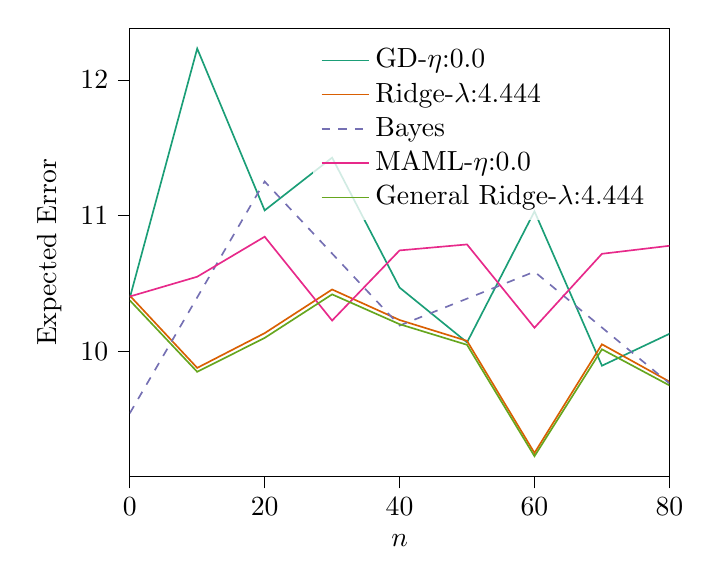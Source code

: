 % This file was created with tikzplotlib v0.10.1.
\begin{tikzpicture}

\definecolor{chocolate217952}{RGB}{217,95,2}
\definecolor{darkcyan27158119}{RGB}{27,158,119}
\definecolor{darkgray176}{RGB}{176,176,176}
\definecolor{deeppink23141138}{RGB}{231,41,138}
\definecolor{lightslategray117112179}{RGB}{117,112,179}
\definecolor{olivedrab10216630}{RGB}{102,166,30}

\begin{axis}[
legend cell align={left},
legend style={fill opacity=0.8, draw opacity=1, text opacity=1, draw=none},
tick align=outside,
tick pos=left,
x grid style={darkgray176},
xlabel={\(\displaystyle n\)},
xmin=0, xmax=80,
xtick style={color=black},
y grid style={darkgray176},
ylabel={Expected Error},
ymin=9.076, ymax=12.381,
ytick style={color=black}
]
\addplot [semithick, darkcyan27158119]
table {%
0 10.392
10 12.231
20 11.038
30 11.427
40 10.469
50 10.065
60 11.031
70 9.893
80 10.128
90 10.872
};
\addlegendentry{GD-$\eta$:0.0}
\addplot [semithick, chocolate217952]
table {%
0 10.41
10 9.877
20 10.133
30 10.455
40 10.23
50 10.076
60 9.25
70 10.051
80 9.776
90 10.214
};
\addlegendentry{Ridge-$\lambda$:4.444}
\addplot [semithick, lightslategray117112179, dashed]
table {%
0 9.542
20 11.251
40 10.189
60 10.586
80 9.763
};
\addlegendentry{Bayes}
\addplot [semithick, deeppink23141138]
table {%
0 10.403
10 10.549
20 10.844
30 10.226
40 10.743
50 10.787
60 10.173
70 10.718
80 10.777
90 10.881
};
\addlegendentry{MAML-$\eta$:0.0}
\addplot [semithick, olivedrab10216630]
table {%
0 10.375
10 9.848
20 10.098
30 10.419
40 10.199
50 10.047
60 9.226
70 10.014
80 9.748
90 10.183
};
\addlegendentry{General Ridge-$\lambda$:4.444}
\end{axis}

\end{tikzpicture}
